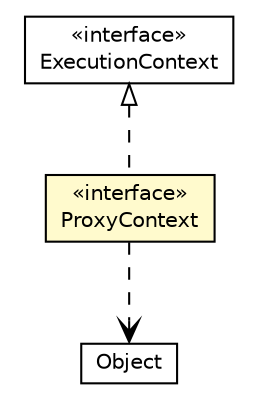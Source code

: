 #!/usr/local/bin/dot
#
# Class diagram 
# Generated by UMLGraph version R5_6-24-gf6e263 (http://www.umlgraph.org/)
#

digraph G {
	edge [fontname="Helvetica",fontsize=10,labelfontname="Helvetica",labelfontsize=10];
	node [fontname="Helvetica",fontsize=10,shape=plaintext];
	nodesep=0.25;
	ranksep=0.5;
	// babble.net.ExecutionContext
	c1255 [label=<<table title="babble.net.ExecutionContext" border="0" cellborder="1" cellspacing="0" cellpadding="2" port="p" href="../ExecutionContext.html">
		<tr><td><table border="0" cellspacing="0" cellpadding="1">
<tr><td align="center" balign="center"> &#171;interface&#187; </td></tr>
<tr><td align="center" balign="center"> ExecutionContext </td></tr>
		</table></td></tr>
		</table>>, URL="../ExecutionContext.html", fontname="Helvetica", fontcolor="black", fontsize=10.0];
	// babble.net.json.ProxyContext
	c1265 [label=<<table title="babble.net.json.ProxyContext" border="0" cellborder="1" cellspacing="0" cellpadding="2" port="p" bgcolor="lemonChiffon" href="./ProxyContext.html">
		<tr><td><table border="0" cellspacing="0" cellpadding="1">
<tr><td align="center" balign="center"> &#171;interface&#187; </td></tr>
<tr><td align="center" balign="center"> ProxyContext </td></tr>
		</table></td></tr>
		</table>>, URL="./ProxyContext.html", fontname="Helvetica", fontcolor="black", fontsize=10.0];
	//babble.net.json.ProxyContext implements babble.net.ExecutionContext
	c1255:p -> c1265:p [dir=back,arrowtail=empty,style=dashed];
	// babble.net.json.ProxyContext DEPEND java.lang.Object
	c1265:p -> c1278:p [taillabel="", label="", headlabel="", fontname="Helvetica", fontcolor="black", fontsize=10.0, color="black", arrowhead=open, style=dashed];
	// java.lang.Object
	c1278 [label=<<table title="java.lang.Object" border="0" cellborder="1" cellspacing="0" cellpadding="2" port="p" href="http://java.sun.com/j2se/1.4.2/docs/api/java/lang/Object.html">
		<tr><td><table border="0" cellspacing="0" cellpadding="1">
<tr><td align="center" balign="center"> Object </td></tr>
		</table></td></tr>
		</table>>, URL="http://java.sun.com/j2se/1.4.2/docs/api/java/lang/Object.html", fontname="Helvetica", fontcolor="black", fontsize=10.0];
}

